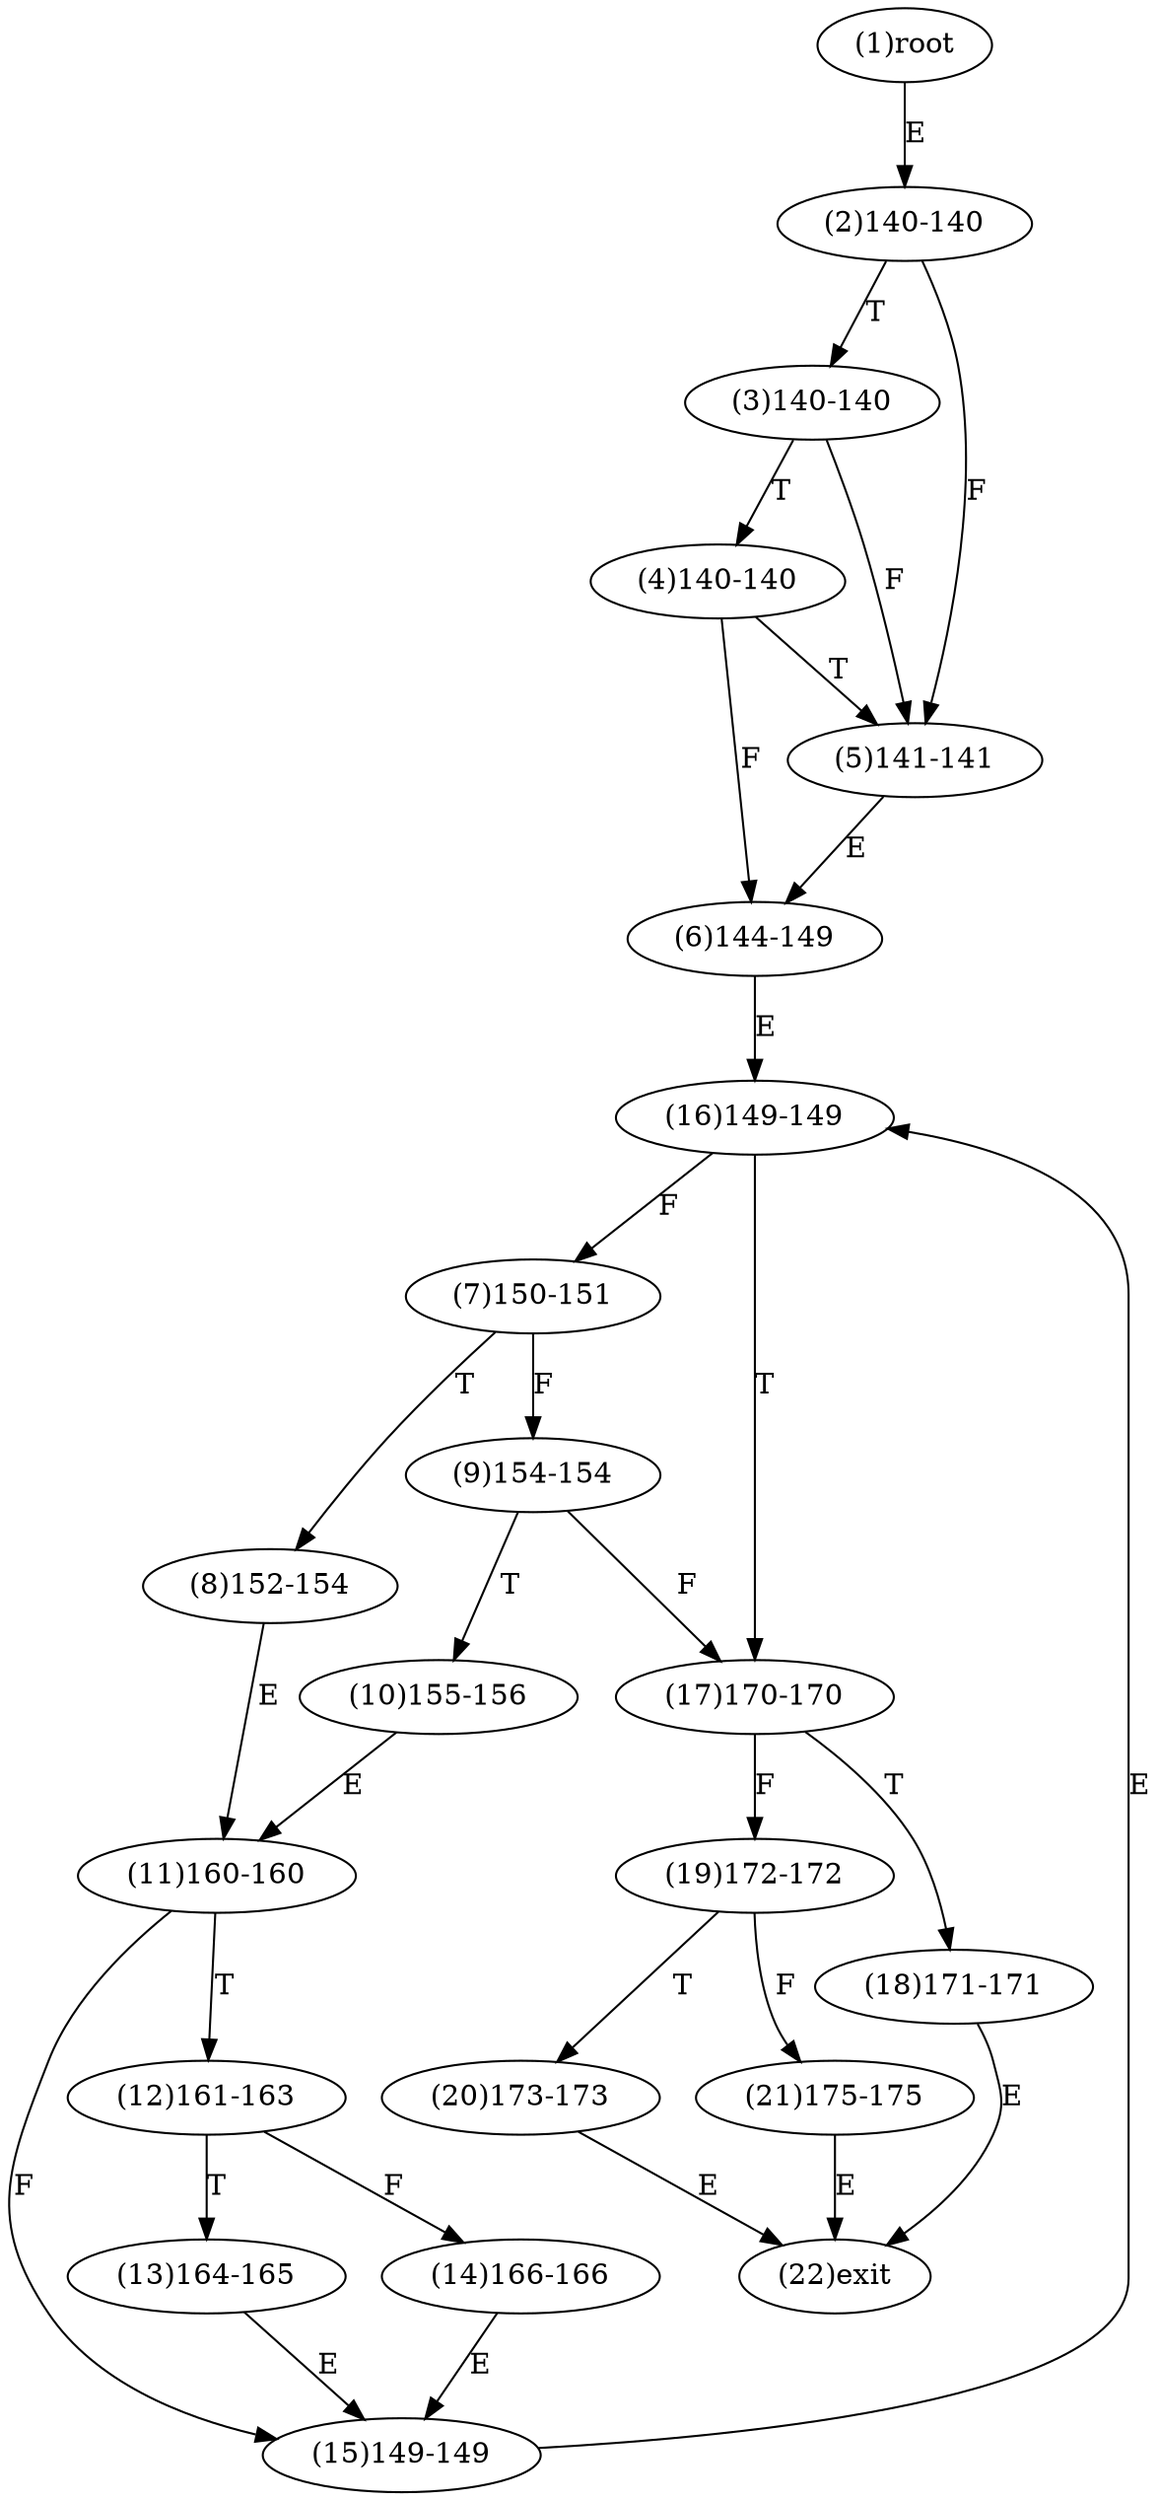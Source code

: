 digraph "" { 
1[ label="(1)root"];
2[ label="(2)140-140"];
3[ label="(3)140-140"];
4[ label="(4)140-140"];
5[ label="(5)141-141"];
6[ label="(6)144-149"];
7[ label="(7)150-151"];
8[ label="(8)152-154"];
9[ label="(9)154-154"];
10[ label="(10)155-156"];
11[ label="(11)160-160"];
12[ label="(12)161-163"];
13[ label="(13)164-165"];
14[ label="(14)166-166"];
15[ label="(15)149-149"];
17[ label="(17)170-170"];
16[ label="(16)149-149"];
19[ label="(19)172-172"];
18[ label="(18)171-171"];
21[ label="(21)175-175"];
20[ label="(20)173-173"];
22[ label="(22)exit"];
1->2[ label="E"];
2->5[ label="F"];
2->3[ label="T"];
3->5[ label="F"];
3->4[ label="T"];
4->6[ label="F"];
4->5[ label="T"];
5->6[ label="E"];
6->16[ label="E"];
7->9[ label="F"];
7->8[ label="T"];
8->11[ label="E"];
9->17[ label="F"];
9->10[ label="T"];
10->11[ label="E"];
11->15[ label="F"];
11->12[ label="T"];
12->14[ label="F"];
12->13[ label="T"];
13->15[ label="E"];
14->15[ label="E"];
15->16[ label="E"];
16->7[ label="F"];
16->17[ label="T"];
17->19[ label="F"];
17->18[ label="T"];
18->22[ label="E"];
19->21[ label="F"];
19->20[ label="T"];
20->22[ label="E"];
21->22[ label="E"];
}